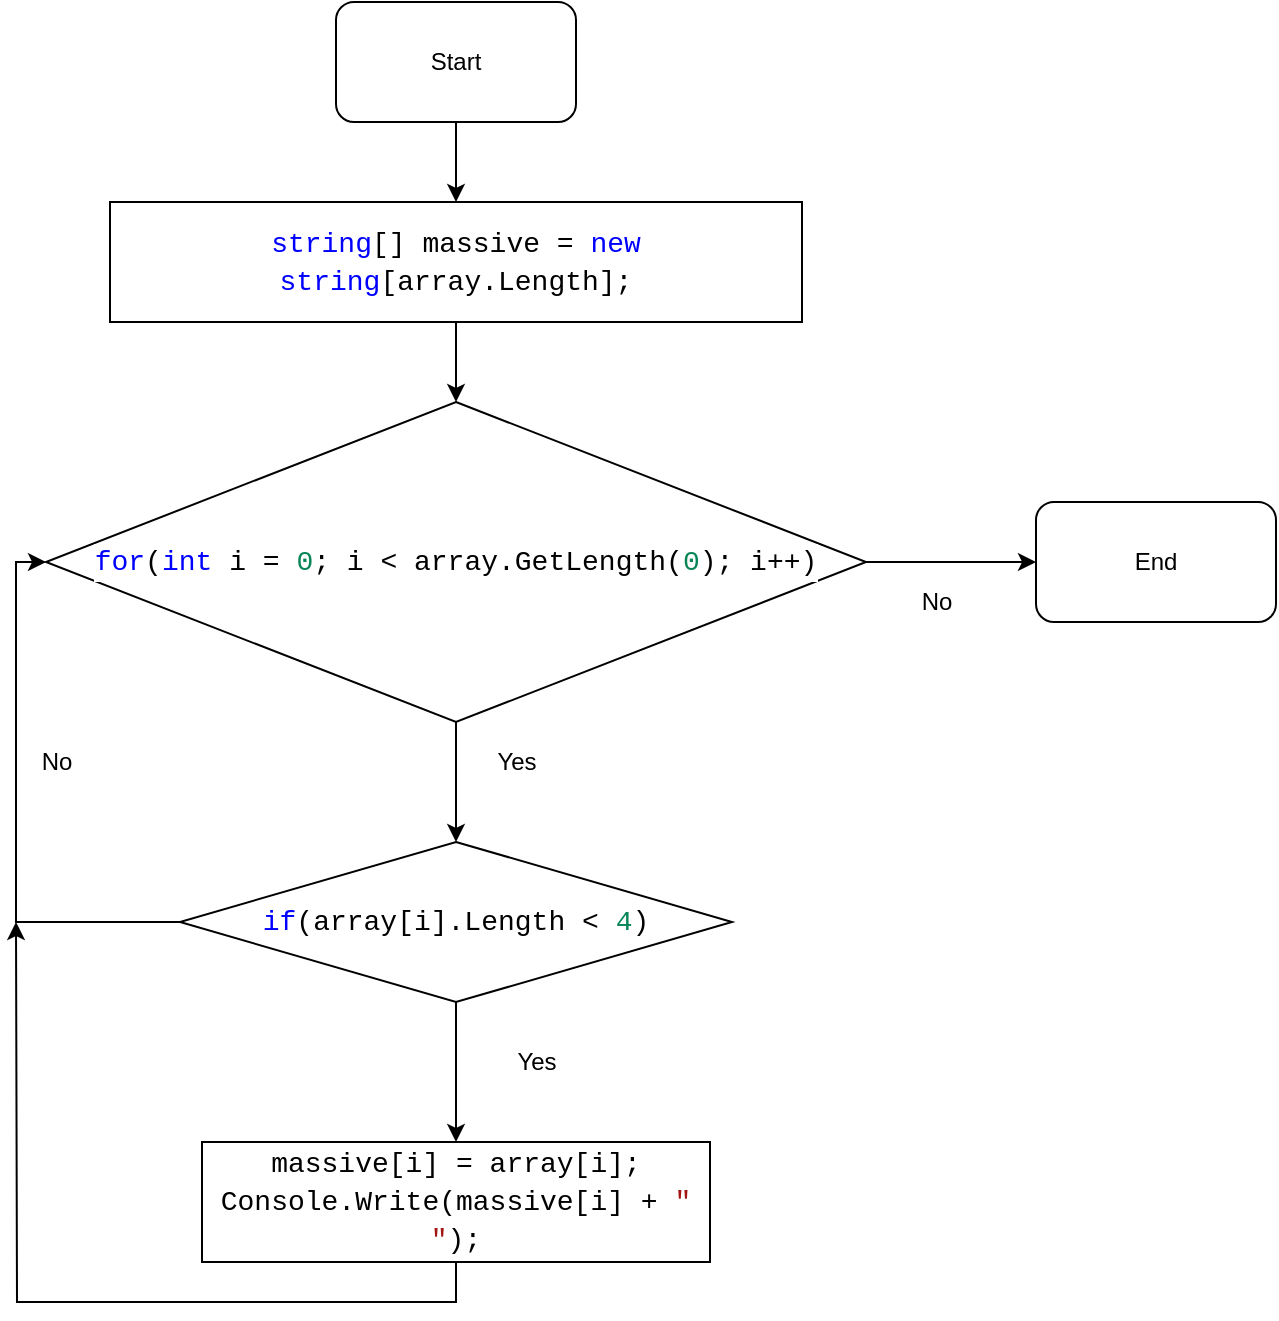 <mxfile version="20.5.3" type="device"><diagram id="1GJelb-HT8XxoiJugXA8" name="Страница 1"><mxGraphModel dx="1422" dy="762" grid="1" gridSize="10" guides="1" tooltips="1" connect="1" arrows="1" fold="1" page="1" pageScale="1" pageWidth="827" pageHeight="1169" math="0" shadow="0"><root><mxCell id="0"/><mxCell id="1" parent="0"/><mxCell id="bbmhTPbgvU6T9qRuDd4N-12" value="" style="edgeStyle=orthogonalEdgeStyle;rounded=0;orthogonalLoop=1;jettySize=auto;html=1;" edge="1" parent="1" source="bbmhTPbgvU6T9qRuDd4N-1" target="bbmhTPbgvU6T9qRuDd4N-2"><mxGeometry relative="1" as="geometry"/></mxCell><mxCell id="bbmhTPbgvU6T9qRuDd4N-1" value="Start" style="rounded=1;whiteSpace=wrap;html=1;" vertex="1" parent="1"><mxGeometry x="220" y="50" width="120" height="60" as="geometry"/></mxCell><mxCell id="bbmhTPbgvU6T9qRuDd4N-13" value="" style="edgeStyle=orthogonalEdgeStyle;rounded=0;orthogonalLoop=1;jettySize=auto;html=1;" edge="1" parent="1" source="bbmhTPbgvU6T9qRuDd4N-2" target="bbmhTPbgvU6T9qRuDd4N-3"><mxGeometry relative="1" as="geometry"/></mxCell><mxCell id="bbmhTPbgvU6T9qRuDd4N-2" value="&lt;div style=&quot;background-color: rgb(255, 255, 255); font-family: Consolas, &amp;quot;Courier New&amp;quot;, monospace; font-size: 14px; line-height: 19px;&quot;&gt;&lt;div style=&quot;line-height: 19px;&quot;&gt;&lt;span style=&quot;color: #0000ff;&quot;&gt;string&lt;/span&gt;[] massive = &lt;span style=&quot;color: #0000ff;&quot;&gt;new&lt;/span&gt; &lt;span style=&quot;color: #0000ff;&quot;&gt;string&lt;/span&gt;[array.Length];&lt;/div&gt;&lt;/div&gt;" style="rounded=0;whiteSpace=wrap;html=1;" vertex="1" parent="1"><mxGeometry x="107" y="150" width="346" height="60" as="geometry"/></mxCell><mxCell id="bbmhTPbgvU6T9qRuDd4N-9" value="" style="edgeStyle=orthogonalEdgeStyle;rounded=0;orthogonalLoop=1;jettySize=auto;html=1;" edge="1" parent="1" source="bbmhTPbgvU6T9qRuDd4N-3" target="bbmhTPbgvU6T9qRuDd4N-5"><mxGeometry relative="1" as="geometry"/></mxCell><mxCell id="bbmhTPbgvU6T9qRuDd4N-15" value="" style="edgeStyle=orthogonalEdgeStyle;rounded=0;orthogonalLoop=1;jettySize=auto;html=1;" edge="1" parent="1" source="bbmhTPbgvU6T9qRuDd4N-3" target="bbmhTPbgvU6T9qRuDd4N-14"><mxGeometry relative="1" as="geometry"/></mxCell><mxCell id="bbmhTPbgvU6T9qRuDd4N-3" value="&lt;div style=&quot;background-color: rgb(255, 255, 255); font-family: Consolas, &amp;quot;Courier New&amp;quot;, monospace; font-size: 14px; line-height: 19px;&quot;&gt;&lt;span style=&quot;color: #0000ff;&quot;&gt;for&lt;/span&gt;(&lt;span style=&quot;color: #0000ff;&quot;&gt;int&lt;/span&gt; i = &lt;span style=&quot;color: #098658;&quot;&gt;0&lt;/span&gt;; i &amp;lt; array.GetLength(&lt;span style=&quot;color: #098658;&quot;&gt;0&lt;/span&gt;); i++)&lt;/div&gt;" style="rhombus;whiteSpace=wrap;html=1;" vertex="1" parent="1"><mxGeometry x="75" y="250" width="410" height="160" as="geometry"/></mxCell><mxCell id="bbmhTPbgvU6T9qRuDd4N-8" value="" style="edgeStyle=orthogonalEdgeStyle;rounded=0;orthogonalLoop=1;jettySize=auto;html=1;" edge="1" parent="1" source="bbmhTPbgvU6T9qRuDd4N-5" target="bbmhTPbgvU6T9qRuDd4N-6"><mxGeometry relative="1" as="geometry"/></mxCell><mxCell id="bbmhTPbgvU6T9qRuDd4N-5" value="&lt;div style=&quot;background-color: rgb(255, 255, 255); font-family: Consolas, &amp;quot;Courier New&amp;quot;, monospace; font-size: 14px; line-height: 19px;&quot;&gt;&lt;span style=&quot;color: #0000ff;&quot;&gt;if&lt;/span&gt;(array[i].Length &amp;lt; &lt;span style=&quot;color: #098658;&quot;&gt;4&lt;/span&gt;)&lt;/div&gt;" style="rhombus;whiteSpace=wrap;html=1;" vertex="1" parent="1"><mxGeometry x="142" y="470" width="276" height="80" as="geometry"/></mxCell><mxCell id="bbmhTPbgvU6T9qRuDd4N-7" style="edgeStyle=orthogonalEdgeStyle;rounded=0;orthogonalLoop=1;jettySize=auto;html=1;exitX=0;exitY=0.5;exitDx=0;exitDy=0;entryX=0;entryY=0.5;entryDx=0;entryDy=0;" edge="1" parent="1" source="bbmhTPbgvU6T9qRuDd4N-5" target="bbmhTPbgvU6T9qRuDd4N-3"><mxGeometry relative="1" as="geometry"><Array as="points"><mxPoint x="60" y="510"/><mxPoint x="60" y="330"/></Array></mxGeometry></mxCell><mxCell id="bbmhTPbgvU6T9qRuDd4N-11" style="edgeStyle=orthogonalEdgeStyle;rounded=0;orthogonalLoop=1;jettySize=auto;html=1;exitX=0.5;exitY=1;exitDx=0;exitDy=0;" edge="1" parent="1" source="bbmhTPbgvU6T9qRuDd4N-6"><mxGeometry relative="1" as="geometry"><mxPoint x="60" y="510" as="targetPoint"/></mxGeometry></mxCell><mxCell id="bbmhTPbgvU6T9qRuDd4N-6" value="&lt;div style=&quot;background-color: rgb(255, 255, 255); font-family: Consolas, &amp;quot;Courier New&amp;quot;, monospace; font-size: 14px; line-height: 19px;&quot;&gt;massive[i] = array[i];&lt;/div&gt;&lt;div style=&quot;background-color: rgb(255, 255, 255); font-family: Consolas, &amp;quot;Courier New&amp;quot;, monospace; font-size: 14px; line-height: 19px;&quot;&gt;&lt;div style=&quot;line-height: 19px;&quot;&gt;Console.Write(massive[i] + &lt;span style=&quot;color: #a31515;&quot;&gt;&quot; &quot;&lt;/span&gt;);&lt;/div&gt;&lt;/div&gt;" style="rounded=0;whiteSpace=wrap;html=1;" vertex="1" parent="1"><mxGeometry x="153" y="620" width="254" height="60" as="geometry"/></mxCell><mxCell id="bbmhTPbgvU6T9qRuDd4N-14" value="End" style="rounded=1;whiteSpace=wrap;html=1;" vertex="1" parent="1"><mxGeometry x="570" y="300" width="120" height="60" as="geometry"/></mxCell><mxCell id="bbmhTPbgvU6T9qRuDd4N-16" value="Yes" style="text;html=1;align=center;verticalAlign=middle;resizable=0;points=[];autosize=1;strokeColor=none;fillColor=none;" vertex="1" parent="1"><mxGeometry x="290" y="415" width="40" height="30" as="geometry"/></mxCell><mxCell id="bbmhTPbgvU6T9qRuDd4N-17" value="Yes" style="text;html=1;align=center;verticalAlign=middle;resizable=0;points=[];autosize=1;strokeColor=none;fillColor=none;" vertex="1" parent="1"><mxGeometry x="300" y="565" width="40" height="30" as="geometry"/></mxCell><mxCell id="bbmhTPbgvU6T9qRuDd4N-19" value="No" style="text;html=1;align=center;verticalAlign=middle;resizable=0;points=[];autosize=1;strokeColor=none;fillColor=none;" vertex="1" parent="1"><mxGeometry x="60" y="415" width="40" height="30" as="geometry"/></mxCell><mxCell id="bbmhTPbgvU6T9qRuDd4N-20" value="No" style="text;html=1;align=center;verticalAlign=middle;resizable=0;points=[];autosize=1;strokeColor=none;fillColor=none;" vertex="1" parent="1"><mxGeometry x="500" y="335" width="40" height="30" as="geometry"/></mxCell></root></mxGraphModel></diagram></mxfile>